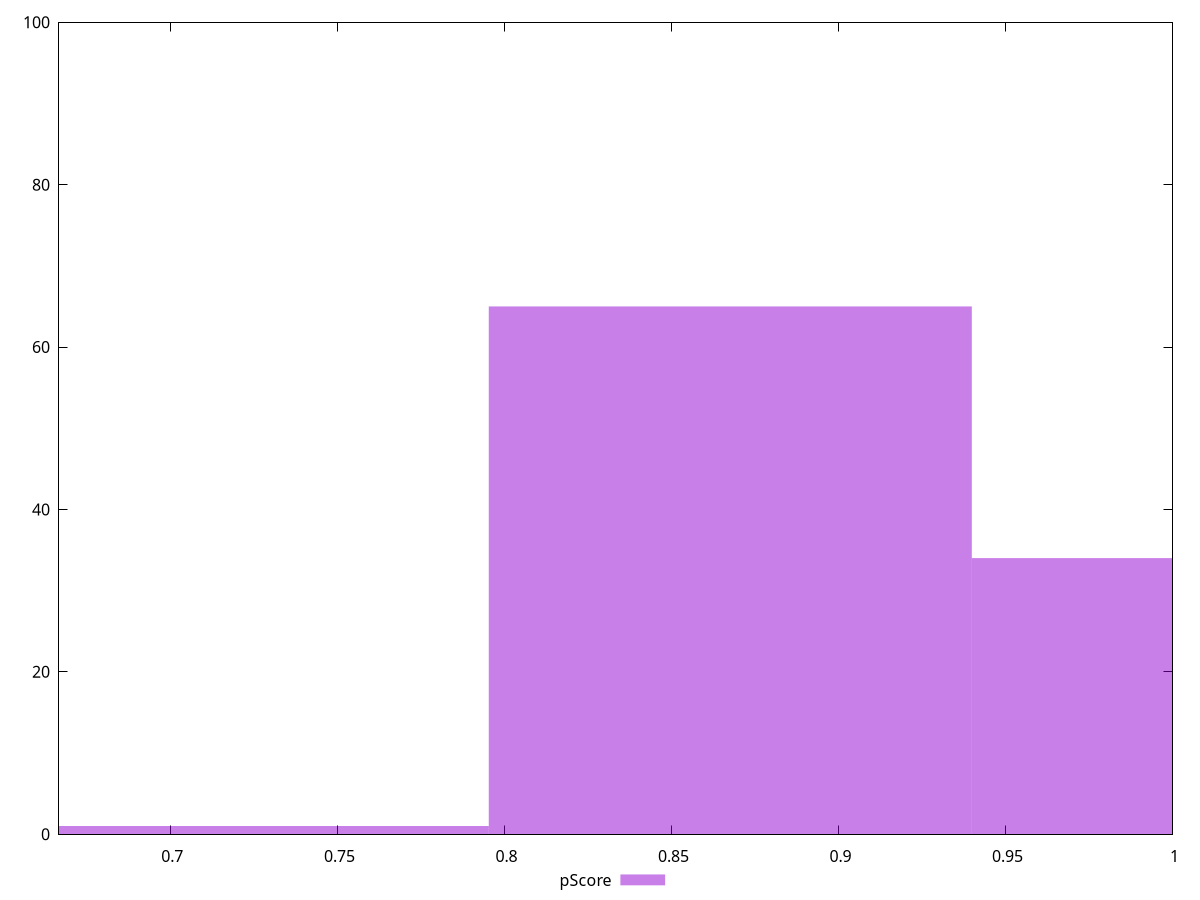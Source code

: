 reset

$pScore <<EOF
1.0122264521070352 34
0.8676226732346017 65
0.723018894362168 1
EOF

set key outside below
set boxwidth 0.1446037788724336
set xrange [0.6666666666666666:1]
set yrange [0:100]
set trange [0:100]
set style fill transparent solid 0.5 noborder
set terminal svg size 640, 490 enhanced background rgb 'white'
set output "report_00026_2021-02-22T21:38:55.199Z/uses-http2/samples/pages+cached+noadtech/pScore/histogram.svg"

plot $pScore title "pScore" with boxes

reset
